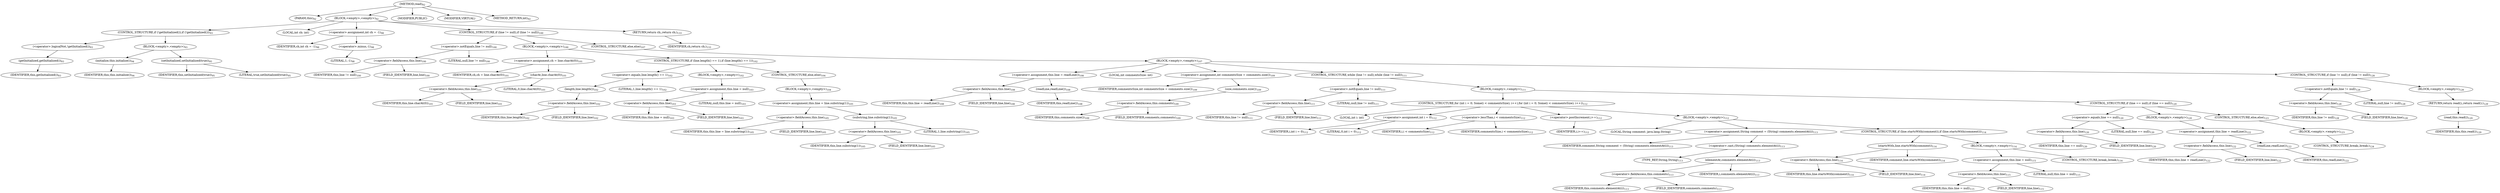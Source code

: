 digraph "read" {  
"95" [label = <(METHOD,read)<SUB>92</SUB>> ]
"8" [label = <(PARAM,this)<SUB>92</SUB>> ]
"96" [label = <(BLOCK,&lt;empty&gt;,&lt;empty&gt;)<SUB>92</SUB>> ]
"97" [label = <(CONTROL_STRUCTURE,if (!getInitialized()),if (!getInitialized()))<SUB>93</SUB>> ]
"98" [label = <(&lt;operator&gt;.logicalNot,!getInitialized())<SUB>93</SUB>> ]
"99" [label = <(getInitialized,getInitialized())<SUB>93</SUB>> ]
"7" [label = <(IDENTIFIER,this,getInitialized())<SUB>93</SUB>> ]
"100" [label = <(BLOCK,&lt;empty&gt;,&lt;empty&gt;)<SUB>93</SUB>> ]
"101" [label = <(initialize,this.initialize())<SUB>94</SUB>> ]
"9" [label = <(IDENTIFIER,this,this.initialize())<SUB>94</SUB>> ]
"102" [label = <(setInitialized,setInitialized(true))<SUB>95</SUB>> ]
"10" [label = <(IDENTIFIER,this,setInitialized(true))<SUB>95</SUB>> ]
"103" [label = <(LITERAL,true,setInitialized(true))<SUB>95</SUB>> ]
"104" [label = <(LOCAL,int ch: int)> ]
"105" [label = <(&lt;operator&gt;.assignment,int ch = -1)<SUB>98</SUB>> ]
"106" [label = <(IDENTIFIER,ch,int ch = -1)<SUB>98</SUB>> ]
"107" [label = <(&lt;operator&gt;.minus,-1)<SUB>98</SUB>> ]
"108" [label = <(LITERAL,1,-1)<SUB>98</SUB>> ]
"109" [label = <(CONTROL_STRUCTURE,if (line != null),if (line != null))<SUB>100</SUB>> ]
"110" [label = <(&lt;operator&gt;.notEquals,line != null)<SUB>100</SUB>> ]
"111" [label = <(&lt;operator&gt;.fieldAccess,this.line)<SUB>100</SUB>> ]
"112" [label = <(IDENTIFIER,this,line != null)<SUB>100</SUB>> ]
"113" [label = <(FIELD_IDENTIFIER,line,line)<SUB>100</SUB>> ]
"114" [label = <(LITERAL,null,line != null)<SUB>100</SUB>> ]
"115" [label = <(BLOCK,&lt;empty&gt;,&lt;empty&gt;)<SUB>100</SUB>> ]
"116" [label = <(&lt;operator&gt;.assignment,ch = line.charAt(0))<SUB>101</SUB>> ]
"117" [label = <(IDENTIFIER,ch,ch = line.charAt(0))<SUB>101</SUB>> ]
"118" [label = <(charAt,line.charAt(0))<SUB>101</SUB>> ]
"119" [label = <(&lt;operator&gt;.fieldAccess,this.line)<SUB>101</SUB>> ]
"120" [label = <(IDENTIFIER,this,line.charAt(0))<SUB>101</SUB>> ]
"121" [label = <(FIELD_IDENTIFIER,line,line)<SUB>101</SUB>> ]
"122" [label = <(LITERAL,0,line.charAt(0))<SUB>101</SUB>> ]
"123" [label = <(CONTROL_STRUCTURE,if (line.length() == 1),if (line.length() == 1))<SUB>102</SUB>> ]
"124" [label = <(&lt;operator&gt;.equals,line.length() == 1)<SUB>102</SUB>> ]
"125" [label = <(length,line.length())<SUB>102</SUB>> ]
"126" [label = <(&lt;operator&gt;.fieldAccess,this.line)<SUB>102</SUB>> ]
"127" [label = <(IDENTIFIER,this,line.length())<SUB>102</SUB>> ]
"128" [label = <(FIELD_IDENTIFIER,line,line)<SUB>102</SUB>> ]
"129" [label = <(LITERAL,1,line.length() == 1)<SUB>102</SUB>> ]
"130" [label = <(BLOCK,&lt;empty&gt;,&lt;empty&gt;)<SUB>102</SUB>> ]
"131" [label = <(&lt;operator&gt;.assignment,this.line = null)<SUB>103</SUB>> ]
"132" [label = <(&lt;operator&gt;.fieldAccess,this.line)<SUB>103</SUB>> ]
"133" [label = <(IDENTIFIER,this,this.line = null)<SUB>103</SUB>> ]
"134" [label = <(FIELD_IDENTIFIER,line,line)<SUB>103</SUB>> ]
"135" [label = <(LITERAL,null,this.line = null)<SUB>103</SUB>> ]
"136" [label = <(CONTROL_STRUCTURE,else,else)<SUB>104</SUB>> ]
"137" [label = <(BLOCK,&lt;empty&gt;,&lt;empty&gt;)<SUB>104</SUB>> ]
"138" [label = <(&lt;operator&gt;.assignment,this.line = line.substring(1))<SUB>105</SUB>> ]
"139" [label = <(&lt;operator&gt;.fieldAccess,this.line)<SUB>105</SUB>> ]
"140" [label = <(IDENTIFIER,this,this.line = line.substring(1))<SUB>105</SUB>> ]
"141" [label = <(FIELD_IDENTIFIER,line,line)<SUB>105</SUB>> ]
"142" [label = <(substring,line.substring(1))<SUB>105</SUB>> ]
"143" [label = <(&lt;operator&gt;.fieldAccess,this.line)<SUB>105</SUB>> ]
"144" [label = <(IDENTIFIER,this,line.substring(1))<SUB>105</SUB>> ]
"145" [label = <(FIELD_IDENTIFIER,line,line)<SUB>105</SUB>> ]
"146" [label = <(LITERAL,1,line.substring(1))<SUB>105</SUB>> ]
"147" [label = <(CONTROL_STRUCTURE,else,else)<SUB>107</SUB>> ]
"148" [label = <(BLOCK,&lt;empty&gt;,&lt;empty&gt;)<SUB>107</SUB>> ]
"149" [label = <(&lt;operator&gt;.assignment,this.line = readLine())<SUB>108</SUB>> ]
"150" [label = <(&lt;operator&gt;.fieldAccess,this.line)<SUB>108</SUB>> ]
"151" [label = <(IDENTIFIER,this,this.line = readLine())<SUB>108</SUB>> ]
"152" [label = <(FIELD_IDENTIFIER,line,line)<SUB>108</SUB>> ]
"153" [label = <(readLine,readLine())<SUB>108</SUB>> ]
"11" [label = <(IDENTIFIER,this,readLine())<SUB>108</SUB>> ]
"154" [label = <(LOCAL,int commentsSize: int)> ]
"155" [label = <(&lt;operator&gt;.assignment,int commentsSize = comments.size())<SUB>109</SUB>> ]
"156" [label = <(IDENTIFIER,commentsSize,int commentsSize = comments.size())<SUB>109</SUB>> ]
"157" [label = <(size,comments.size())<SUB>109</SUB>> ]
"158" [label = <(&lt;operator&gt;.fieldAccess,this.comments)<SUB>109</SUB>> ]
"159" [label = <(IDENTIFIER,this,comments.size())<SUB>109</SUB>> ]
"160" [label = <(FIELD_IDENTIFIER,comments,comments)<SUB>109</SUB>> ]
"161" [label = <(CONTROL_STRUCTURE,while (line != null),while (line != null))<SUB>111</SUB>> ]
"162" [label = <(&lt;operator&gt;.notEquals,line != null)<SUB>111</SUB>> ]
"163" [label = <(&lt;operator&gt;.fieldAccess,this.line)<SUB>111</SUB>> ]
"164" [label = <(IDENTIFIER,this,line != null)<SUB>111</SUB>> ]
"165" [label = <(FIELD_IDENTIFIER,line,line)<SUB>111</SUB>> ]
"166" [label = <(LITERAL,null,line != null)<SUB>111</SUB>> ]
"167" [label = <(BLOCK,&lt;empty&gt;,&lt;empty&gt;)<SUB>111</SUB>> ]
"168" [label = <(CONTROL_STRUCTURE,for (int i = 0; Some(i &lt; commentsSize); i++),for (int i = 0; Some(i &lt; commentsSize); i++))<SUB>112</SUB>> ]
"169" [label = <(LOCAL,int i: int)> ]
"170" [label = <(&lt;operator&gt;.assignment,int i = 0)<SUB>112</SUB>> ]
"171" [label = <(IDENTIFIER,i,int i = 0)<SUB>112</SUB>> ]
"172" [label = <(LITERAL,0,int i = 0)<SUB>112</SUB>> ]
"173" [label = <(&lt;operator&gt;.lessThan,i &lt; commentsSize)<SUB>112</SUB>> ]
"174" [label = <(IDENTIFIER,i,i &lt; commentsSize)<SUB>112</SUB>> ]
"175" [label = <(IDENTIFIER,commentsSize,i &lt; commentsSize)<SUB>112</SUB>> ]
"176" [label = <(&lt;operator&gt;.postIncrement,i++)<SUB>112</SUB>> ]
"177" [label = <(IDENTIFIER,i,i++)<SUB>112</SUB>> ]
"178" [label = <(BLOCK,&lt;empty&gt;,&lt;empty&gt;)<SUB>112</SUB>> ]
"179" [label = <(LOCAL,String comment: java.lang.String)> ]
"180" [label = <(&lt;operator&gt;.assignment,String comment = (String) comments.elementAt(i))<SUB>113</SUB>> ]
"181" [label = <(IDENTIFIER,comment,String comment = (String) comments.elementAt(i))<SUB>113</SUB>> ]
"182" [label = <(&lt;operator&gt;.cast,(String) comments.elementAt(i))<SUB>113</SUB>> ]
"183" [label = <(TYPE_REF,String,String)<SUB>113</SUB>> ]
"184" [label = <(elementAt,comments.elementAt(i))<SUB>113</SUB>> ]
"185" [label = <(&lt;operator&gt;.fieldAccess,this.comments)<SUB>113</SUB>> ]
"186" [label = <(IDENTIFIER,this,comments.elementAt(i))<SUB>113</SUB>> ]
"187" [label = <(FIELD_IDENTIFIER,comments,comments)<SUB>113</SUB>> ]
"188" [label = <(IDENTIFIER,i,comments.elementAt(i))<SUB>113</SUB>> ]
"189" [label = <(CONTROL_STRUCTURE,if (line.startsWith(comment)),if (line.startsWith(comment)))<SUB>114</SUB>> ]
"190" [label = <(startsWith,line.startsWith(comment))<SUB>114</SUB>> ]
"191" [label = <(&lt;operator&gt;.fieldAccess,this.line)<SUB>114</SUB>> ]
"192" [label = <(IDENTIFIER,this,line.startsWith(comment))<SUB>114</SUB>> ]
"193" [label = <(FIELD_IDENTIFIER,line,line)<SUB>114</SUB>> ]
"194" [label = <(IDENTIFIER,comment,line.startsWith(comment))<SUB>114</SUB>> ]
"195" [label = <(BLOCK,&lt;empty&gt;,&lt;empty&gt;)<SUB>114</SUB>> ]
"196" [label = <(&lt;operator&gt;.assignment,this.line = null)<SUB>115</SUB>> ]
"197" [label = <(&lt;operator&gt;.fieldAccess,this.line)<SUB>115</SUB>> ]
"198" [label = <(IDENTIFIER,this,this.line = null)<SUB>115</SUB>> ]
"199" [label = <(FIELD_IDENTIFIER,line,line)<SUB>115</SUB>> ]
"200" [label = <(LITERAL,null,this.line = null)<SUB>115</SUB>> ]
"201" [label = <(CONTROL_STRUCTURE,break;,break;)<SUB>116</SUB>> ]
"202" [label = <(CONTROL_STRUCTURE,if (line == null),if (line == null))<SUB>120</SUB>> ]
"203" [label = <(&lt;operator&gt;.equals,line == null)<SUB>120</SUB>> ]
"204" [label = <(&lt;operator&gt;.fieldAccess,this.line)<SUB>120</SUB>> ]
"205" [label = <(IDENTIFIER,this,line == null)<SUB>120</SUB>> ]
"206" [label = <(FIELD_IDENTIFIER,line,line)<SUB>120</SUB>> ]
"207" [label = <(LITERAL,null,line == null)<SUB>120</SUB>> ]
"208" [label = <(BLOCK,&lt;empty&gt;,&lt;empty&gt;)<SUB>120</SUB>> ]
"209" [label = <(&lt;operator&gt;.assignment,this.line = readLine())<SUB>122</SUB>> ]
"210" [label = <(&lt;operator&gt;.fieldAccess,this.line)<SUB>122</SUB>> ]
"211" [label = <(IDENTIFIER,this,this.line = readLine())<SUB>122</SUB>> ]
"212" [label = <(FIELD_IDENTIFIER,line,line)<SUB>122</SUB>> ]
"213" [label = <(readLine,readLine())<SUB>122</SUB>> ]
"12" [label = <(IDENTIFIER,this,readLine())<SUB>122</SUB>> ]
"214" [label = <(CONTROL_STRUCTURE,else,else)<SUB>123</SUB>> ]
"215" [label = <(BLOCK,&lt;empty&gt;,&lt;empty&gt;)<SUB>123</SUB>> ]
"216" [label = <(CONTROL_STRUCTURE,break;,break;)<SUB>124</SUB>> ]
"217" [label = <(CONTROL_STRUCTURE,if (line != null),if (line != null))<SUB>128</SUB>> ]
"218" [label = <(&lt;operator&gt;.notEquals,line != null)<SUB>128</SUB>> ]
"219" [label = <(&lt;operator&gt;.fieldAccess,this.line)<SUB>128</SUB>> ]
"220" [label = <(IDENTIFIER,this,line != null)<SUB>128</SUB>> ]
"221" [label = <(FIELD_IDENTIFIER,line,line)<SUB>128</SUB>> ]
"222" [label = <(LITERAL,null,line != null)<SUB>128</SUB>> ]
"223" [label = <(BLOCK,&lt;empty&gt;,&lt;empty&gt;)<SUB>128</SUB>> ]
"224" [label = <(RETURN,return read();,return read();)<SUB>129</SUB>> ]
"225" [label = <(read,this.read())<SUB>129</SUB>> ]
"13" [label = <(IDENTIFIER,this,this.read())<SUB>129</SUB>> ]
"226" [label = <(RETURN,return ch;,return ch;)<SUB>133</SUB>> ]
"227" [label = <(IDENTIFIER,ch,return ch;)<SUB>133</SUB>> ]
"228" [label = <(MODIFIER,PUBLIC)> ]
"229" [label = <(MODIFIER,VIRTUAL)> ]
"230" [label = <(METHOD_RETURN,int)<SUB>92</SUB>> ]
  "95" -> "8" 
  "95" -> "96" 
  "95" -> "228" 
  "95" -> "229" 
  "95" -> "230" 
  "96" -> "97" 
  "96" -> "104" 
  "96" -> "105" 
  "96" -> "109" 
  "96" -> "226" 
  "97" -> "98" 
  "97" -> "100" 
  "98" -> "99" 
  "99" -> "7" 
  "100" -> "101" 
  "100" -> "102" 
  "101" -> "9" 
  "102" -> "10" 
  "102" -> "103" 
  "105" -> "106" 
  "105" -> "107" 
  "107" -> "108" 
  "109" -> "110" 
  "109" -> "115" 
  "109" -> "147" 
  "110" -> "111" 
  "110" -> "114" 
  "111" -> "112" 
  "111" -> "113" 
  "115" -> "116" 
  "115" -> "123" 
  "116" -> "117" 
  "116" -> "118" 
  "118" -> "119" 
  "118" -> "122" 
  "119" -> "120" 
  "119" -> "121" 
  "123" -> "124" 
  "123" -> "130" 
  "123" -> "136" 
  "124" -> "125" 
  "124" -> "129" 
  "125" -> "126" 
  "126" -> "127" 
  "126" -> "128" 
  "130" -> "131" 
  "131" -> "132" 
  "131" -> "135" 
  "132" -> "133" 
  "132" -> "134" 
  "136" -> "137" 
  "137" -> "138" 
  "138" -> "139" 
  "138" -> "142" 
  "139" -> "140" 
  "139" -> "141" 
  "142" -> "143" 
  "142" -> "146" 
  "143" -> "144" 
  "143" -> "145" 
  "147" -> "148" 
  "148" -> "149" 
  "148" -> "154" 
  "148" -> "155" 
  "148" -> "161" 
  "148" -> "217" 
  "149" -> "150" 
  "149" -> "153" 
  "150" -> "151" 
  "150" -> "152" 
  "153" -> "11" 
  "155" -> "156" 
  "155" -> "157" 
  "157" -> "158" 
  "158" -> "159" 
  "158" -> "160" 
  "161" -> "162" 
  "161" -> "167" 
  "162" -> "163" 
  "162" -> "166" 
  "163" -> "164" 
  "163" -> "165" 
  "167" -> "168" 
  "167" -> "202" 
  "168" -> "169" 
  "168" -> "170" 
  "168" -> "173" 
  "168" -> "176" 
  "168" -> "178" 
  "170" -> "171" 
  "170" -> "172" 
  "173" -> "174" 
  "173" -> "175" 
  "176" -> "177" 
  "178" -> "179" 
  "178" -> "180" 
  "178" -> "189" 
  "180" -> "181" 
  "180" -> "182" 
  "182" -> "183" 
  "182" -> "184" 
  "184" -> "185" 
  "184" -> "188" 
  "185" -> "186" 
  "185" -> "187" 
  "189" -> "190" 
  "189" -> "195" 
  "190" -> "191" 
  "190" -> "194" 
  "191" -> "192" 
  "191" -> "193" 
  "195" -> "196" 
  "195" -> "201" 
  "196" -> "197" 
  "196" -> "200" 
  "197" -> "198" 
  "197" -> "199" 
  "202" -> "203" 
  "202" -> "208" 
  "202" -> "214" 
  "203" -> "204" 
  "203" -> "207" 
  "204" -> "205" 
  "204" -> "206" 
  "208" -> "209" 
  "209" -> "210" 
  "209" -> "213" 
  "210" -> "211" 
  "210" -> "212" 
  "213" -> "12" 
  "214" -> "215" 
  "215" -> "216" 
  "217" -> "218" 
  "217" -> "223" 
  "218" -> "219" 
  "218" -> "222" 
  "219" -> "220" 
  "219" -> "221" 
  "223" -> "224" 
  "224" -> "225" 
  "225" -> "13" 
  "226" -> "227" 
}
